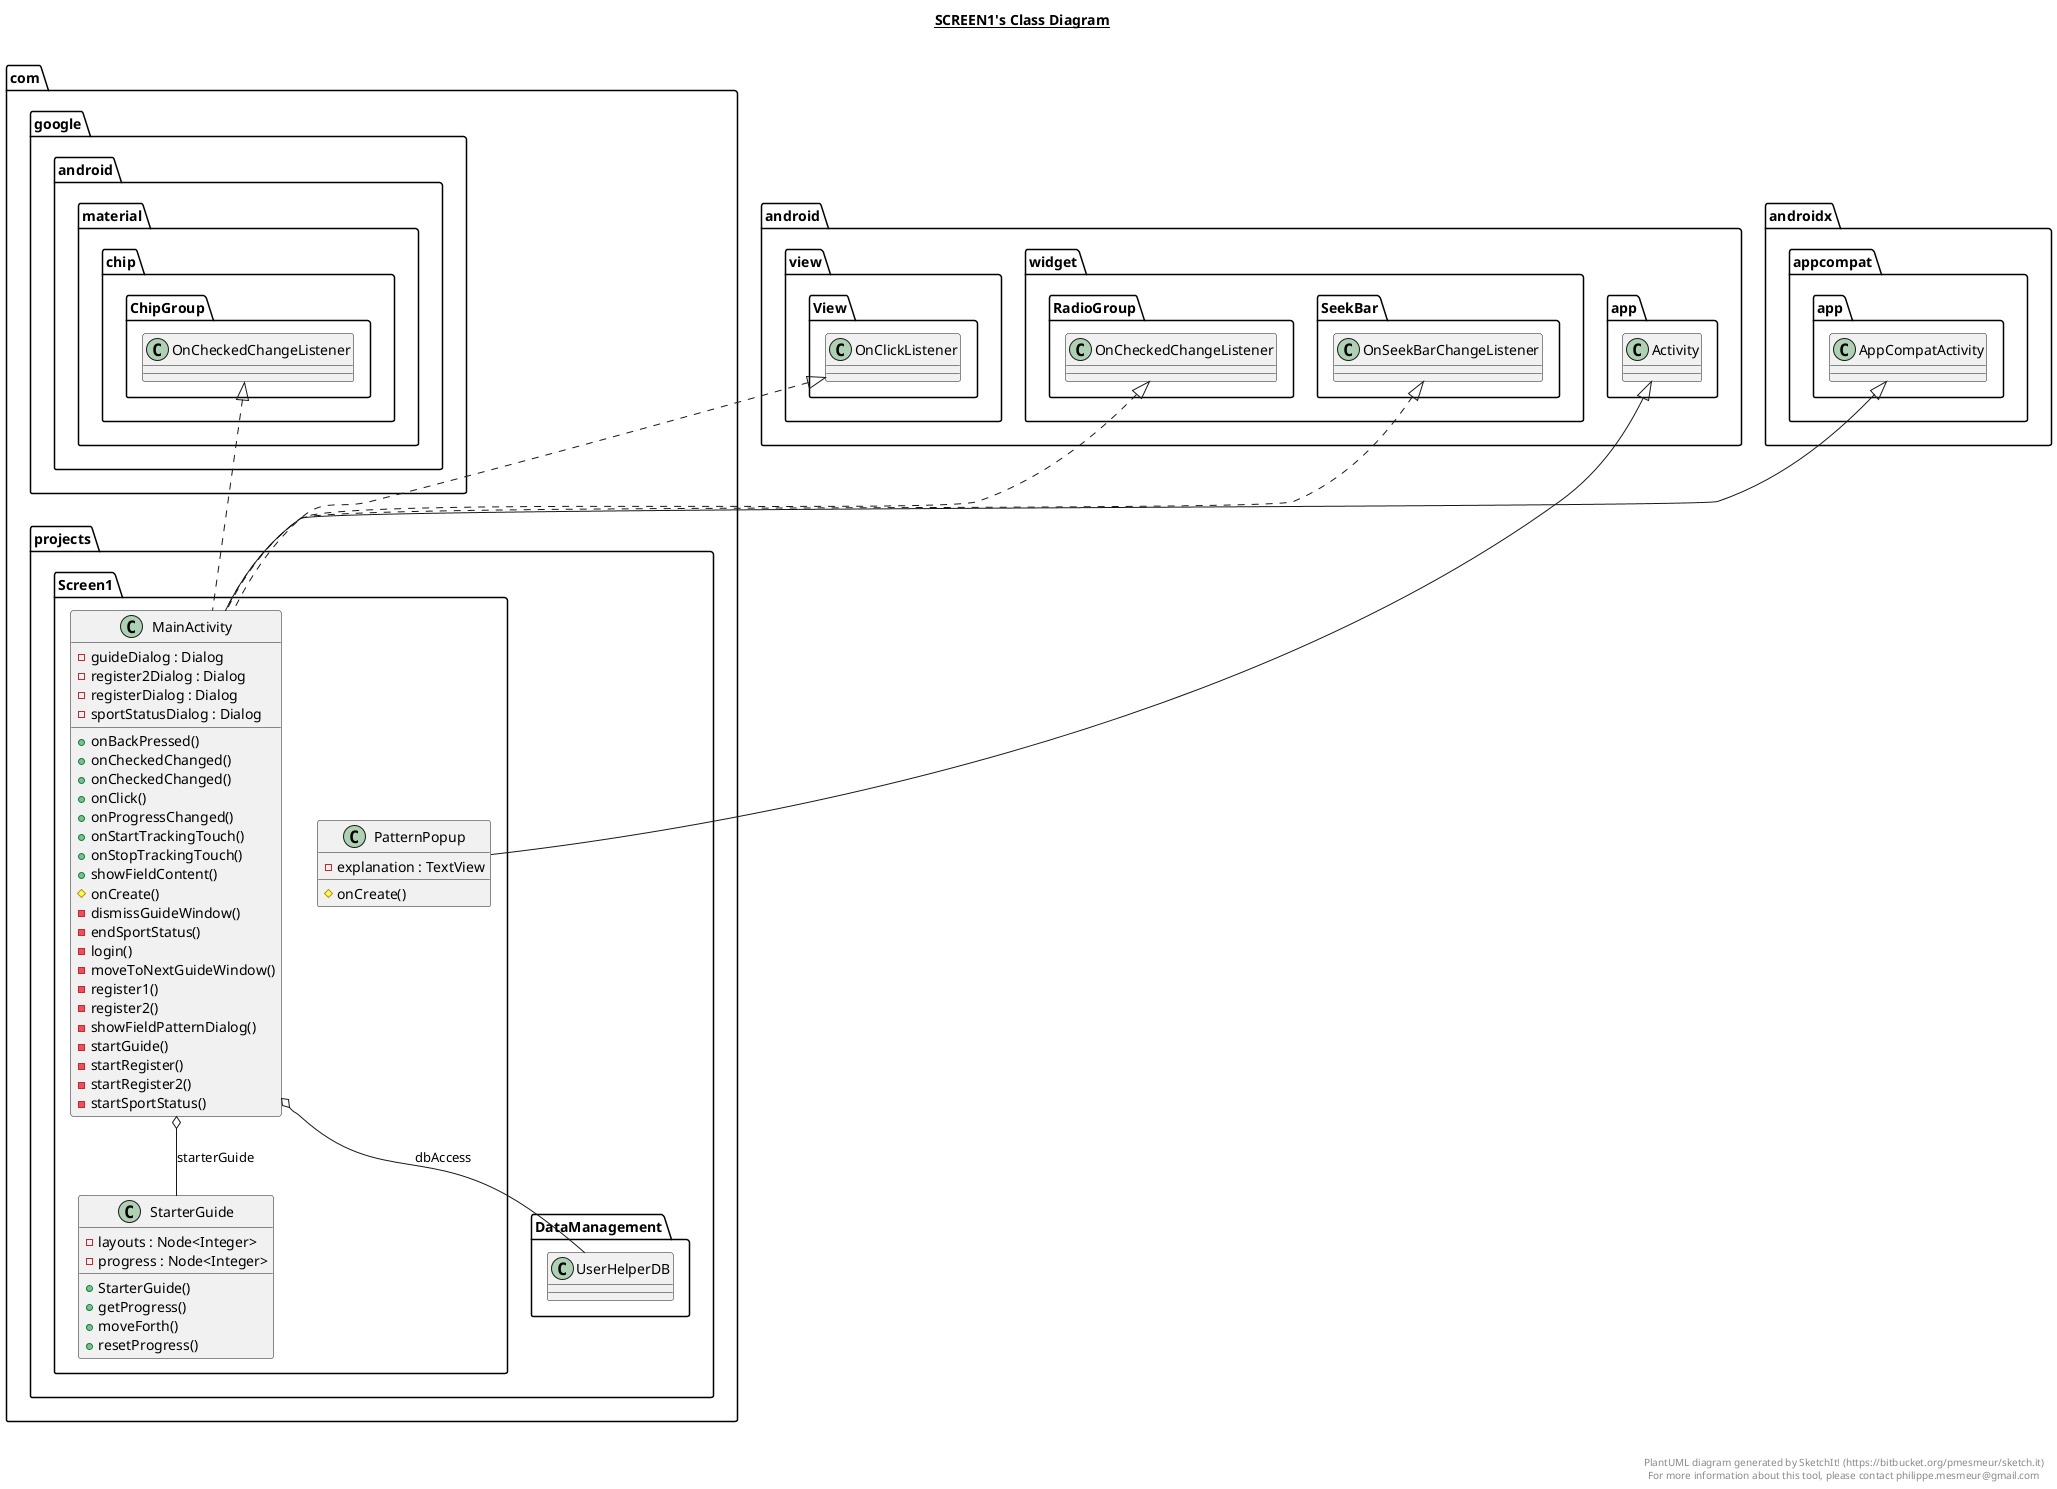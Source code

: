 @startuml

title __SCREEN1's Class Diagram__\n

  namespace com.projects.Screen1 {
    class com.projects.Screen1.MainActivity {
        - guideDialog : Dialog
        - register2Dialog : Dialog
        - registerDialog : Dialog
        - sportStatusDialog : Dialog
        + onBackPressed()
        + onCheckedChanged()
        + onCheckedChanged()
        + onClick()
        + onProgressChanged()
        + onStartTrackingTouch()
        + onStopTrackingTouch()
        + showFieldContent()
        # onCreate()
        - dismissGuideWindow()
        - endSportStatus()
        - login()
        - moveToNextGuideWindow()
        - register1()
        - register2()
        - showFieldPatternDialog()
        - startGuide()
        - startRegister()
        - startRegister2()
        - startSportStatus()
    }
  }
  

  namespace com.projects.Screen1 {
    class com.projects.Screen1.PatternPopup {
        - explanation : TextView
        # onCreate()
    }
  }
  

  namespace com.projects.Screen1 {
    class com.projects.Screen1.StarterGuide {
        - layouts : Node<Integer>
        - progress : Node<Integer>
        + StarterGuide()
        + getProgress()
        + moveForth()
        + resetProgress()
    }
  }
  

  com.projects.Screen1.MainActivity .up.|> android.view.View.OnClickListener
  com.projects.Screen1.MainActivity .up.|> android.widget.RadioGroup.OnCheckedChangeListener
  com.projects.Screen1.MainActivity .up.|> android.widget.SeekBar.OnSeekBarChangeListener
  com.projects.Screen1.MainActivity .up.|> com.google.android.material.chip.ChipGroup.OnCheckedChangeListener
  com.projects.Screen1.MainActivity -up-|> androidx.appcompat.app.AppCompatActivity
  com.projects.Screen1.MainActivity o-- com.projects.DataManagement.UserHelperDB : dbAccess
  com.projects.Screen1.MainActivity o-- com.projects.Screen1.StarterGuide : starterGuide
  com.projects.Screen1.PatternPopup -up-|> android.app.Activity


right footer


PlantUML diagram generated by SketchIt! (https://bitbucket.org/pmesmeur/sketch.it)
For more information about this tool, please contact philippe.mesmeur@gmail.com
endfooter

@enduml
